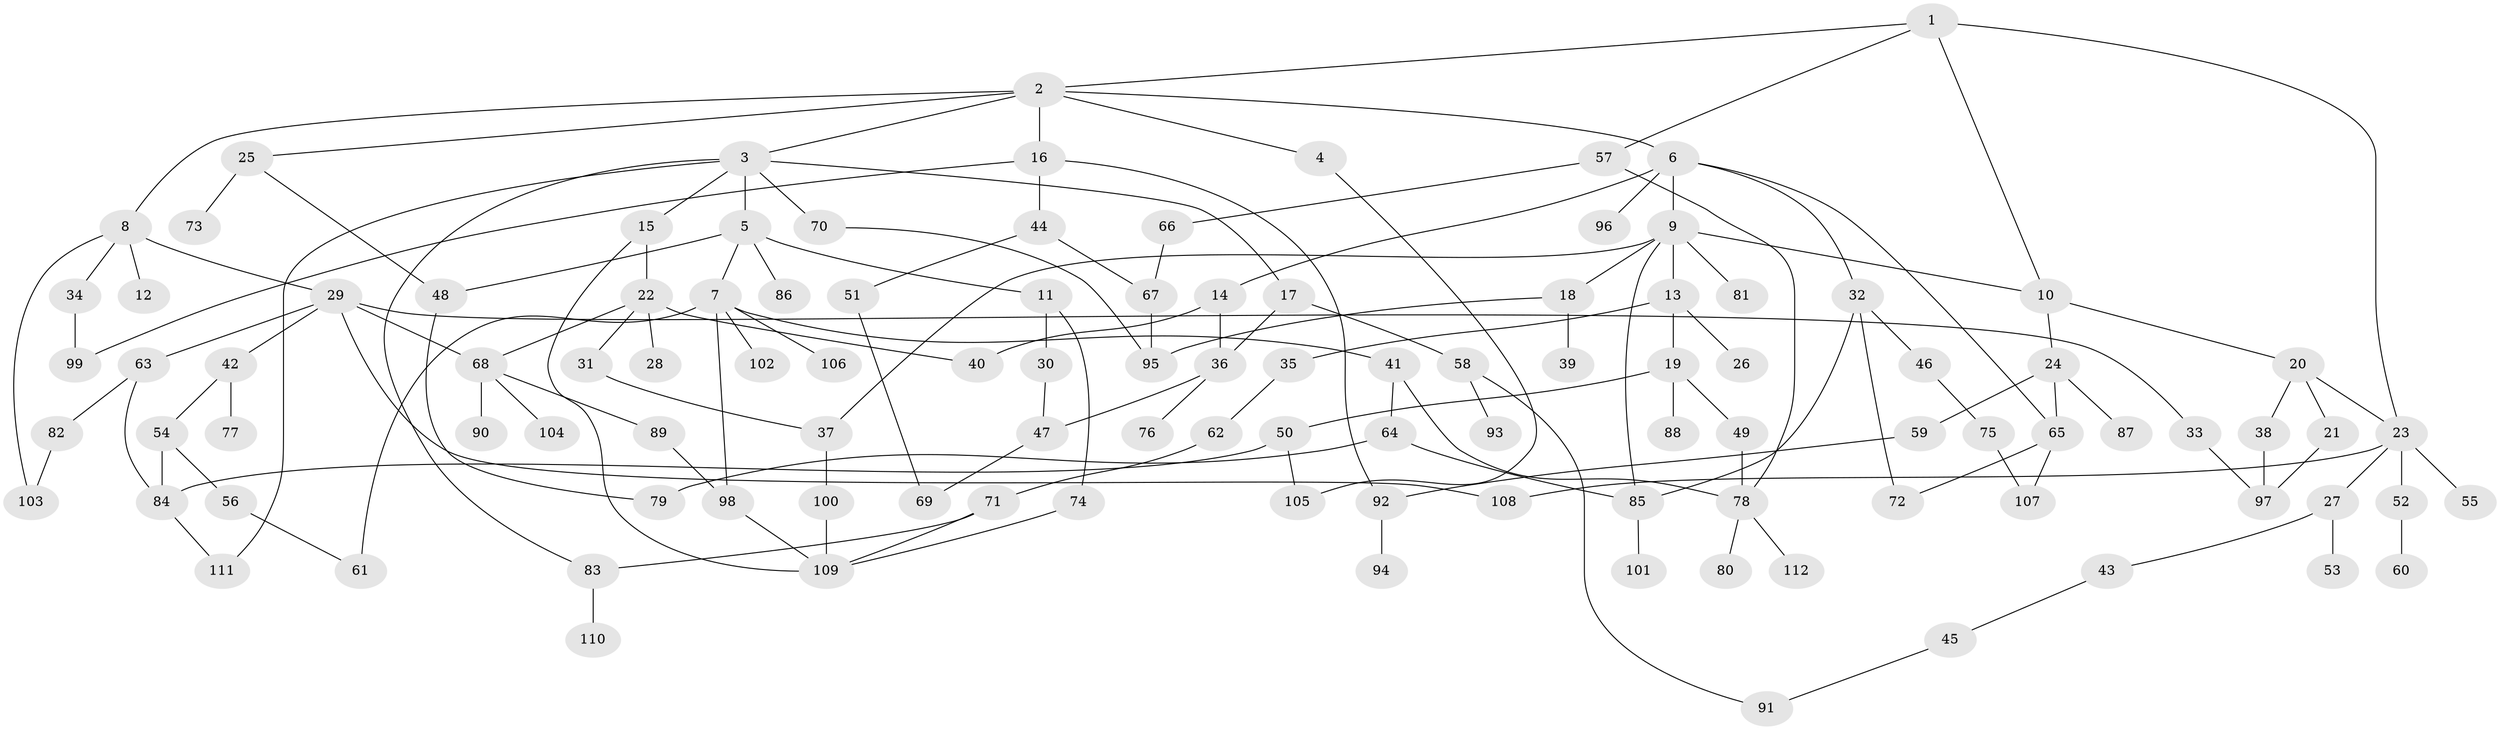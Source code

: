 // Generated by graph-tools (version 1.1) at 2025/01/03/09/25 03:01:06]
// undirected, 112 vertices, 149 edges
graph export_dot {
graph [start="1"]
  node [color=gray90,style=filled];
  1;
  2;
  3;
  4;
  5;
  6;
  7;
  8;
  9;
  10;
  11;
  12;
  13;
  14;
  15;
  16;
  17;
  18;
  19;
  20;
  21;
  22;
  23;
  24;
  25;
  26;
  27;
  28;
  29;
  30;
  31;
  32;
  33;
  34;
  35;
  36;
  37;
  38;
  39;
  40;
  41;
  42;
  43;
  44;
  45;
  46;
  47;
  48;
  49;
  50;
  51;
  52;
  53;
  54;
  55;
  56;
  57;
  58;
  59;
  60;
  61;
  62;
  63;
  64;
  65;
  66;
  67;
  68;
  69;
  70;
  71;
  72;
  73;
  74;
  75;
  76;
  77;
  78;
  79;
  80;
  81;
  82;
  83;
  84;
  85;
  86;
  87;
  88;
  89;
  90;
  91;
  92;
  93;
  94;
  95;
  96;
  97;
  98;
  99;
  100;
  101;
  102;
  103;
  104;
  105;
  106;
  107;
  108;
  109;
  110;
  111;
  112;
  1 -- 2;
  1 -- 10;
  1 -- 23;
  1 -- 57;
  2 -- 3;
  2 -- 4;
  2 -- 6;
  2 -- 8;
  2 -- 16;
  2 -- 25;
  3 -- 5;
  3 -- 15;
  3 -- 17;
  3 -- 70;
  3 -- 111;
  3 -- 83;
  4 -- 105;
  5 -- 7;
  5 -- 11;
  5 -- 48;
  5 -- 86;
  6 -- 9;
  6 -- 14;
  6 -- 32;
  6 -- 96;
  6 -- 65;
  7 -- 41;
  7 -- 98;
  7 -- 102;
  7 -- 106;
  7 -- 61;
  8 -- 12;
  8 -- 29;
  8 -- 34;
  8 -- 103;
  9 -- 13;
  9 -- 18;
  9 -- 37;
  9 -- 81;
  9 -- 85;
  9 -- 10;
  10 -- 20;
  10 -- 24;
  11 -- 30;
  11 -- 74;
  13 -- 19;
  13 -- 26;
  13 -- 35;
  14 -- 40;
  14 -- 36;
  15 -- 22;
  15 -- 109;
  16 -- 44;
  16 -- 92;
  16 -- 99;
  17 -- 36;
  17 -- 58;
  18 -- 39;
  18 -- 95;
  19 -- 49;
  19 -- 50;
  19 -- 88;
  20 -- 21;
  20 -- 38;
  20 -- 23;
  21 -- 97;
  22 -- 28;
  22 -- 31;
  22 -- 68;
  22 -- 40;
  23 -- 27;
  23 -- 52;
  23 -- 55;
  23 -- 108;
  24 -- 59;
  24 -- 65;
  24 -- 87;
  25 -- 73;
  25 -- 48;
  27 -- 43;
  27 -- 53;
  29 -- 33;
  29 -- 42;
  29 -- 63;
  29 -- 108;
  29 -- 68;
  30 -- 47;
  31 -- 37;
  32 -- 46;
  32 -- 72;
  32 -- 85;
  33 -- 97;
  34 -- 99;
  35 -- 62;
  36 -- 76;
  36 -- 47;
  37 -- 100;
  38 -- 97;
  41 -- 64;
  41 -- 78;
  42 -- 54;
  42 -- 77;
  43 -- 45;
  44 -- 51;
  44 -- 67;
  45 -- 91;
  46 -- 75;
  47 -- 69;
  48 -- 79;
  49 -- 78;
  50 -- 84;
  50 -- 105;
  51 -- 69;
  52 -- 60;
  54 -- 56;
  54 -- 84;
  56 -- 61;
  57 -- 66;
  57 -- 78;
  58 -- 93;
  58 -- 91;
  59 -- 92;
  62 -- 71;
  63 -- 82;
  63 -- 84;
  64 -- 79;
  64 -- 85;
  65 -- 72;
  65 -- 107;
  66 -- 67;
  67 -- 95;
  68 -- 89;
  68 -- 90;
  68 -- 104;
  70 -- 95;
  71 -- 83;
  71 -- 109;
  74 -- 109;
  75 -- 107;
  78 -- 80;
  78 -- 112;
  82 -- 103;
  83 -- 110;
  84 -- 111;
  85 -- 101;
  89 -- 98;
  92 -- 94;
  98 -- 109;
  100 -- 109;
}
